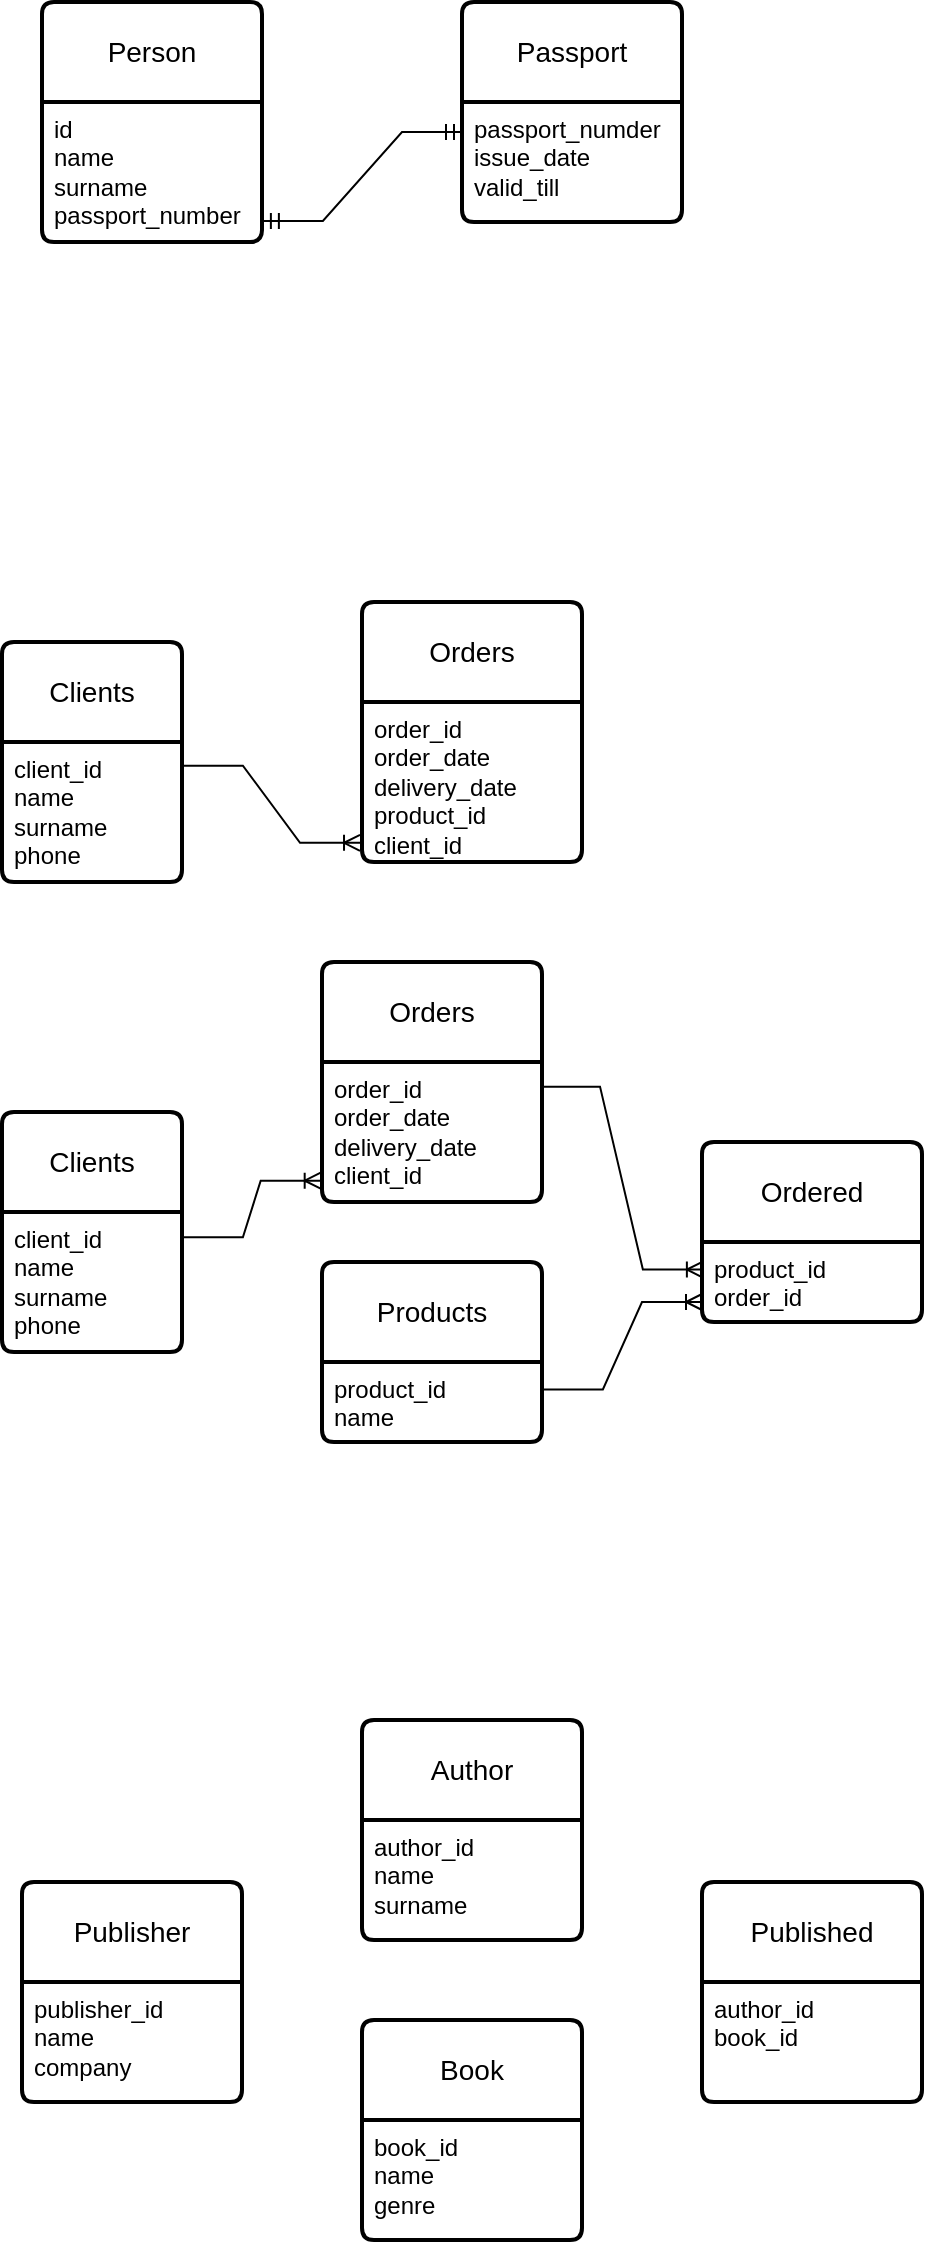 <mxfile version="21.6.1" type="github">
  <diagram name="Страница 1" id="hX6ctZDO-xxYMzIiYCJp">
    <mxGraphModel dx="660" dy="361" grid="1" gridSize="10" guides="1" tooltips="1" connect="1" arrows="1" fold="1" page="1" pageScale="1" pageWidth="827" pageHeight="1169" math="0" shadow="0">
      <root>
        <mxCell id="0" />
        <mxCell id="1" parent="0" />
        <mxCell id="cVZhM8GOEquGNyxT58sD-1" value="Passport" style="swimlane;childLayout=stackLayout;horizontal=1;startSize=50;horizontalStack=0;rounded=1;fontSize=14;fontStyle=0;strokeWidth=2;resizeParent=0;resizeLast=1;shadow=0;dashed=0;align=center;arcSize=4;whiteSpace=wrap;html=1;" parent="1" vertex="1">
          <mxGeometry x="260" y="50" width="110" height="110" as="geometry" />
        </mxCell>
        <mxCell id="cVZhM8GOEquGNyxT58sD-2" value="passport_numder&lt;br&gt;issue_date&lt;br&gt;valid_till" style="align=left;strokeColor=none;fillColor=none;spacingLeft=4;fontSize=12;verticalAlign=top;resizable=0;rotatable=0;part=1;html=1;" parent="cVZhM8GOEquGNyxT58sD-1" vertex="1">
          <mxGeometry y="50" width="110" height="60" as="geometry" />
        </mxCell>
        <mxCell id="cVZhM8GOEquGNyxT58sD-3" value="Person" style="swimlane;childLayout=stackLayout;horizontal=1;startSize=50;horizontalStack=0;rounded=1;fontSize=14;fontStyle=0;strokeWidth=2;resizeParent=0;resizeLast=1;shadow=0;dashed=0;align=center;arcSize=4;whiteSpace=wrap;html=1;" parent="1" vertex="1">
          <mxGeometry x="50" y="50" width="110" height="120" as="geometry" />
        </mxCell>
        <mxCell id="cVZhM8GOEquGNyxT58sD-4" value="id&lt;br&gt;name&lt;br&gt;surname&lt;br&gt;passport_number" style="align=left;strokeColor=none;fillColor=none;spacingLeft=4;fontSize=12;verticalAlign=top;resizable=0;rotatable=0;part=1;html=1;" parent="cVZhM8GOEquGNyxT58sD-3" vertex="1">
          <mxGeometry y="50" width="110" height="70" as="geometry" />
        </mxCell>
        <mxCell id="dKdhmhlbLbnjzhvssJ6g-2" value="Orders" style="swimlane;childLayout=stackLayout;horizontal=1;startSize=50;horizontalStack=0;rounded=1;fontSize=14;fontStyle=0;strokeWidth=2;resizeParent=0;resizeLast=1;shadow=0;dashed=0;align=center;arcSize=4;whiteSpace=wrap;html=1;" parent="1" vertex="1">
          <mxGeometry x="210" y="350" width="110" height="130" as="geometry" />
        </mxCell>
        <mxCell id="dKdhmhlbLbnjzhvssJ6g-3" value="order_id&lt;br&gt;order_date&lt;br&gt;delivery_date&lt;br&gt;product_id&lt;br&gt;client_id" style="align=left;strokeColor=none;fillColor=none;spacingLeft=4;fontSize=12;verticalAlign=top;resizable=0;rotatable=0;part=1;html=1;" parent="dKdhmhlbLbnjzhvssJ6g-2" vertex="1">
          <mxGeometry y="50" width="110" height="80" as="geometry" />
        </mxCell>
        <mxCell id="dKdhmhlbLbnjzhvssJ6g-4" value="Clients" style="swimlane;childLayout=stackLayout;horizontal=1;startSize=50;horizontalStack=0;rounded=1;fontSize=14;fontStyle=0;strokeWidth=2;resizeParent=0;resizeLast=1;shadow=0;dashed=0;align=center;arcSize=4;whiteSpace=wrap;html=1;" parent="1" vertex="1">
          <mxGeometry x="30" y="370" width="90" height="120" as="geometry" />
        </mxCell>
        <mxCell id="dKdhmhlbLbnjzhvssJ6g-5" value="client_id&lt;br&gt;name&lt;br&gt;surname&lt;br&gt;phone" style="align=left;strokeColor=none;fillColor=none;spacingLeft=4;fontSize=12;verticalAlign=top;resizable=0;rotatable=0;part=1;html=1;" parent="dKdhmhlbLbnjzhvssJ6g-4" vertex="1">
          <mxGeometry y="50" width="90" height="70" as="geometry" />
        </mxCell>
        <mxCell id="dKdhmhlbLbnjzhvssJ6g-7" value="Products" style="swimlane;childLayout=stackLayout;horizontal=1;startSize=50;horizontalStack=0;rounded=1;fontSize=14;fontStyle=0;strokeWidth=2;resizeParent=0;resizeLast=1;shadow=0;dashed=0;align=center;arcSize=4;whiteSpace=wrap;html=1;" parent="1" vertex="1">
          <mxGeometry x="190" y="680" width="110" height="90" as="geometry" />
        </mxCell>
        <mxCell id="dKdhmhlbLbnjzhvssJ6g-8" value="product_id&lt;br&gt;name" style="align=left;strokeColor=none;fillColor=none;spacingLeft=4;fontSize=12;verticalAlign=top;resizable=0;rotatable=0;part=1;html=1;" parent="dKdhmhlbLbnjzhvssJ6g-7" vertex="1">
          <mxGeometry y="50" width="110" height="40" as="geometry" />
        </mxCell>
        <mxCell id="dKdhmhlbLbnjzhvssJ6g-9" value="Orders" style="swimlane;childLayout=stackLayout;horizontal=1;startSize=50;horizontalStack=0;rounded=1;fontSize=14;fontStyle=0;strokeWidth=2;resizeParent=0;resizeLast=1;shadow=0;dashed=0;align=center;arcSize=4;whiteSpace=wrap;html=1;" parent="1" vertex="1">
          <mxGeometry x="190" y="530" width="110" height="120" as="geometry" />
        </mxCell>
        <mxCell id="dKdhmhlbLbnjzhvssJ6g-10" value="order_id&lt;br&gt;order_date&lt;br&gt;delivery_date&lt;br&gt;client_id" style="align=left;strokeColor=none;fillColor=none;spacingLeft=4;fontSize=12;verticalAlign=top;resizable=0;rotatable=0;part=1;html=1;" parent="dKdhmhlbLbnjzhvssJ6g-9" vertex="1">
          <mxGeometry y="50" width="110" height="70" as="geometry" />
        </mxCell>
        <mxCell id="dKdhmhlbLbnjzhvssJ6g-11" value="Ordered" style="swimlane;childLayout=stackLayout;horizontal=1;startSize=50;horizontalStack=0;rounded=1;fontSize=14;fontStyle=0;strokeWidth=2;resizeParent=0;resizeLast=1;shadow=0;dashed=0;align=center;arcSize=4;whiteSpace=wrap;html=1;" parent="1" vertex="1">
          <mxGeometry x="380" y="620" width="110" height="90" as="geometry" />
        </mxCell>
        <mxCell id="dKdhmhlbLbnjzhvssJ6g-12" value="product_id&lt;br&gt;order_id" style="align=left;strokeColor=none;fillColor=none;spacingLeft=4;fontSize=12;verticalAlign=top;resizable=0;rotatable=0;part=1;html=1;" parent="dKdhmhlbLbnjzhvssJ6g-11" vertex="1">
          <mxGeometry y="50" width="110" height="40" as="geometry" />
        </mxCell>
        <mxCell id="dKdhmhlbLbnjzhvssJ6g-14" value="" style="edgeStyle=entityRelationEdgeStyle;fontSize=12;html=1;endArrow=ERoneToMany;rounded=0;exitX=1.004;exitY=0.344;exitDx=0;exitDy=0;exitPerimeter=0;entryX=0;entryY=0.75;entryDx=0;entryDy=0;" parent="1" source="dKdhmhlbLbnjzhvssJ6g-8" target="dKdhmhlbLbnjzhvssJ6g-12" edge="1">
          <mxGeometry width="100" height="100" relative="1" as="geometry">
            <mxPoint x="280" y="730" as="sourcePoint" />
            <mxPoint x="380" y="630" as="targetPoint" />
          </mxGeometry>
        </mxCell>
        <mxCell id="dKdhmhlbLbnjzhvssJ6g-15" value="" style="edgeStyle=entityRelationEdgeStyle;fontSize=12;html=1;endArrow=ERoneToMany;rounded=0;exitX=0.991;exitY=0.176;exitDx=0;exitDy=0;exitPerimeter=0;entryX=0.004;entryY=0.344;entryDx=0;entryDy=0;entryPerimeter=0;" parent="1" source="dKdhmhlbLbnjzhvssJ6g-10" target="dKdhmhlbLbnjzhvssJ6g-12" edge="1">
          <mxGeometry width="100" height="100" relative="1" as="geometry">
            <mxPoint x="280" y="730" as="sourcePoint" />
            <mxPoint x="380" y="630" as="targetPoint" />
          </mxGeometry>
        </mxCell>
        <mxCell id="dKdhmhlbLbnjzhvssJ6g-16" value="Clients" style="swimlane;childLayout=stackLayout;horizontal=1;startSize=50;horizontalStack=0;rounded=1;fontSize=14;fontStyle=0;strokeWidth=2;resizeParent=0;resizeLast=1;shadow=0;dashed=0;align=center;arcSize=4;whiteSpace=wrap;html=1;" parent="1" vertex="1">
          <mxGeometry x="30" y="605" width="90" height="120" as="geometry" />
        </mxCell>
        <mxCell id="dKdhmhlbLbnjzhvssJ6g-17" value="client_id&lt;br&gt;name&lt;br&gt;surname&lt;br&gt;phone" style="align=left;strokeColor=none;fillColor=none;spacingLeft=4;fontSize=12;verticalAlign=top;resizable=0;rotatable=0;part=1;html=1;" parent="dKdhmhlbLbnjzhvssJ6g-16" vertex="1">
          <mxGeometry y="50" width="90" height="70" as="geometry" />
        </mxCell>
        <mxCell id="dKdhmhlbLbnjzhvssJ6g-18" value="" style="edgeStyle=entityRelationEdgeStyle;fontSize=12;html=1;endArrow=ERoneToMany;rounded=0;exitX=1.005;exitY=0.18;exitDx=0;exitDy=0;exitPerimeter=0;entryX=-0.006;entryY=0.848;entryDx=0;entryDy=0;entryPerimeter=0;" parent="1" source="dKdhmhlbLbnjzhvssJ6g-17" edge="1" target="dKdhmhlbLbnjzhvssJ6g-10">
          <mxGeometry width="100" height="100" relative="1" as="geometry">
            <mxPoint x="100" y="750" as="sourcePoint" />
            <mxPoint x="190" y="594" as="targetPoint" />
          </mxGeometry>
        </mxCell>
        <mxCell id="dKdhmhlbLbnjzhvssJ6g-19" value="" style="edgeStyle=entityRelationEdgeStyle;fontSize=12;html=1;endArrow=ERoneToMany;rounded=0;exitX=1.005;exitY=0.169;exitDx=0;exitDy=0;exitPerimeter=0;entryX=-0.009;entryY=0.88;entryDx=0;entryDy=0;entryPerimeter=0;" parent="1" source="dKdhmhlbLbnjzhvssJ6g-5" target="dKdhmhlbLbnjzhvssJ6g-3" edge="1">
          <mxGeometry width="100" height="100" relative="1" as="geometry">
            <mxPoint x="130" y="514" as="sourcePoint" />
            <mxPoint x="200" y="440" as="targetPoint" />
          </mxGeometry>
        </mxCell>
        <mxCell id="JrW1zgSgHSlBFNyepUIQ-1" value="" style="edgeStyle=entityRelationEdgeStyle;fontSize=12;html=1;endArrow=ERmandOne;startArrow=ERmandOne;rounded=0;exitX=1.004;exitY=0.85;exitDx=0;exitDy=0;exitPerimeter=0;entryX=0;entryY=0.25;entryDx=0;entryDy=0;" edge="1" parent="1" source="cVZhM8GOEquGNyxT58sD-4" target="cVZhM8GOEquGNyxT58sD-2">
          <mxGeometry width="100" height="100" relative="1" as="geometry">
            <mxPoint x="180" y="200" as="sourcePoint" />
            <mxPoint x="280" y="100" as="targetPoint" />
          </mxGeometry>
        </mxCell>
        <mxCell id="JrW1zgSgHSlBFNyepUIQ-2" value="Book" style="swimlane;childLayout=stackLayout;horizontal=1;startSize=50;horizontalStack=0;rounded=1;fontSize=14;fontStyle=0;strokeWidth=2;resizeParent=0;resizeLast=1;shadow=0;dashed=0;align=center;arcSize=4;whiteSpace=wrap;html=1;" vertex="1" parent="1">
          <mxGeometry x="210" y="1059" width="110" height="110" as="geometry" />
        </mxCell>
        <mxCell id="JrW1zgSgHSlBFNyepUIQ-3" value="book_id&lt;br&gt;name&lt;br&gt;genre" style="align=left;strokeColor=none;fillColor=none;spacingLeft=4;fontSize=12;verticalAlign=top;resizable=0;rotatable=0;part=1;html=1;" vertex="1" parent="JrW1zgSgHSlBFNyepUIQ-2">
          <mxGeometry y="50" width="110" height="60" as="geometry" />
        </mxCell>
        <mxCell id="JrW1zgSgHSlBFNyepUIQ-4" value="Author" style="swimlane;childLayout=stackLayout;horizontal=1;startSize=50;horizontalStack=0;rounded=1;fontSize=14;fontStyle=0;strokeWidth=2;resizeParent=0;resizeLast=1;shadow=0;dashed=0;align=center;arcSize=4;whiteSpace=wrap;html=1;" vertex="1" parent="1">
          <mxGeometry x="210" y="909" width="110" height="110" as="geometry" />
        </mxCell>
        <mxCell id="JrW1zgSgHSlBFNyepUIQ-5" value="author_id&lt;br&gt;name&lt;br&gt;surname" style="align=left;strokeColor=none;fillColor=none;spacingLeft=4;fontSize=12;verticalAlign=top;resizable=0;rotatable=0;part=1;html=1;" vertex="1" parent="JrW1zgSgHSlBFNyepUIQ-4">
          <mxGeometry y="50" width="110" height="60" as="geometry" />
        </mxCell>
        <mxCell id="JrW1zgSgHSlBFNyepUIQ-10" value="Publisher" style="swimlane;childLayout=stackLayout;horizontal=1;startSize=50;horizontalStack=0;rounded=1;fontSize=14;fontStyle=0;strokeWidth=2;resizeParent=0;resizeLast=1;shadow=0;dashed=0;align=center;arcSize=4;whiteSpace=wrap;html=1;" vertex="1" parent="1">
          <mxGeometry x="40" y="990" width="110" height="110" as="geometry" />
        </mxCell>
        <mxCell id="JrW1zgSgHSlBFNyepUIQ-11" value="publisher_id&lt;br&gt;name&lt;br&gt;company" style="align=left;strokeColor=none;fillColor=none;spacingLeft=4;fontSize=12;verticalAlign=top;resizable=0;rotatable=0;part=1;html=1;" vertex="1" parent="JrW1zgSgHSlBFNyepUIQ-10">
          <mxGeometry y="50" width="110" height="60" as="geometry" />
        </mxCell>
        <mxCell id="JrW1zgSgHSlBFNyepUIQ-12" value="Published" style="swimlane;childLayout=stackLayout;horizontal=1;startSize=50;horizontalStack=0;rounded=1;fontSize=14;fontStyle=0;strokeWidth=2;resizeParent=0;resizeLast=1;shadow=0;dashed=0;align=center;arcSize=4;whiteSpace=wrap;html=1;" vertex="1" parent="1">
          <mxGeometry x="380" y="990" width="110" height="110" as="geometry" />
        </mxCell>
        <mxCell id="JrW1zgSgHSlBFNyepUIQ-13" value="author_id&lt;br&gt;book_id" style="align=left;strokeColor=none;fillColor=none;spacingLeft=4;fontSize=12;verticalAlign=top;resizable=0;rotatable=0;part=1;html=1;" vertex="1" parent="JrW1zgSgHSlBFNyepUIQ-12">
          <mxGeometry y="50" width="110" height="60" as="geometry" />
        </mxCell>
      </root>
    </mxGraphModel>
  </diagram>
</mxfile>
